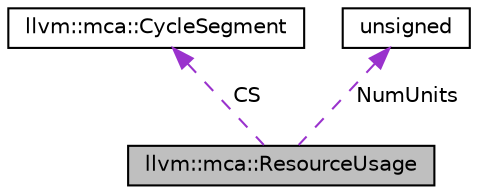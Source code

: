 digraph "llvm::mca::ResourceUsage"
{
 // LATEX_PDF_SIZE
  bgcolor="transparent";
  edge [fontname="Helvetica",fontsize="10",labelfontname="Helvetica",labelfontsize="10"];
  node [fontname="Helvetica",fontsize="10",shape="box"];
  Node1 [label="llvm::mca::ResourceUsage",height=0.2,width=0.4,color="black", fillcolor="grey75", style="filled", fontcolor="black",tooltip="Helper used by class InstrDesc to describe how hardware resources are used."];
  Node2 -> Node1 [dir="back",color="darkorchid3",fontsize="10",style="dashed",label=" CS" ,fontname="Helvetica"];
  Node2 [label="llvm::mca::CycleSegment",height=0.2,width=0.4,color="black",URL="$classllvm_1_1mca_1_1CycleSegment.html",tooltip="A sequence of cycles."];
  Node3 -> Node1 [dir="back",color="darkorchid3",fontsize="10",style="dashed",label=" NumUnits" ,fontname="Helvetica"];
  Node3 [label="unsigned",height=0.2,width=0.4,color="black",URL="$classunsigned.html",tooltip=" "];
}
